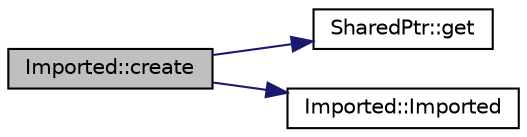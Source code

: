 digraph "Imported::create"
{
  edge [fontname="Helvetica",fontsize="10",labelfontname="Helvetica",labelfontsize="10"];
  node [fontname="Helvetica",fontsize="10",shape=record];
  rankdir="LR";
  Node8 [label="Imported::create",height=0.2,width=0.4,color="black", fillcolor="grey75", style="filled", fontcolor="black"];
  Node8 -> Node9 [color="midnightblue",fontsize="10",style="solid",fontname="Helvetica"];
  Node9 [label="SharedPtr::get",height=0.2,width=0.4,color="black", fillcolor="white", style="filled",URL="$classSharedPtr.html#a49ccede7111c7d25c1b1752b8ede30f5",tooltip="Gets the pointer hold. "];
  Node8 -> Node10 [color="midnightblue",fontsize="10",style="solid",fontname="Helvetica"];
  Node10 [label="Imported::Imported",height=0.2,width=0.4,color="black", fillcolor="white", style="filled",URL="$classImported.html#a896770483cffef972af992ac85751a3d",tooltip="Default constructor. "];
}
